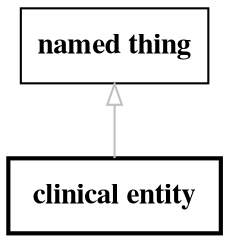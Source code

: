 // biolink model
digraph {
	graph [fontsize=32 penwidth=5]
	node [color=black fontname="times bold" shape=rectangle]
	edge [color=gray fontcolor=darkgray]
	"clinical entity" [label=" clinical entity " style=bold]
	"named thing" -> "clinical entity" [label="" arrowtail=onormal dir=back]
}
